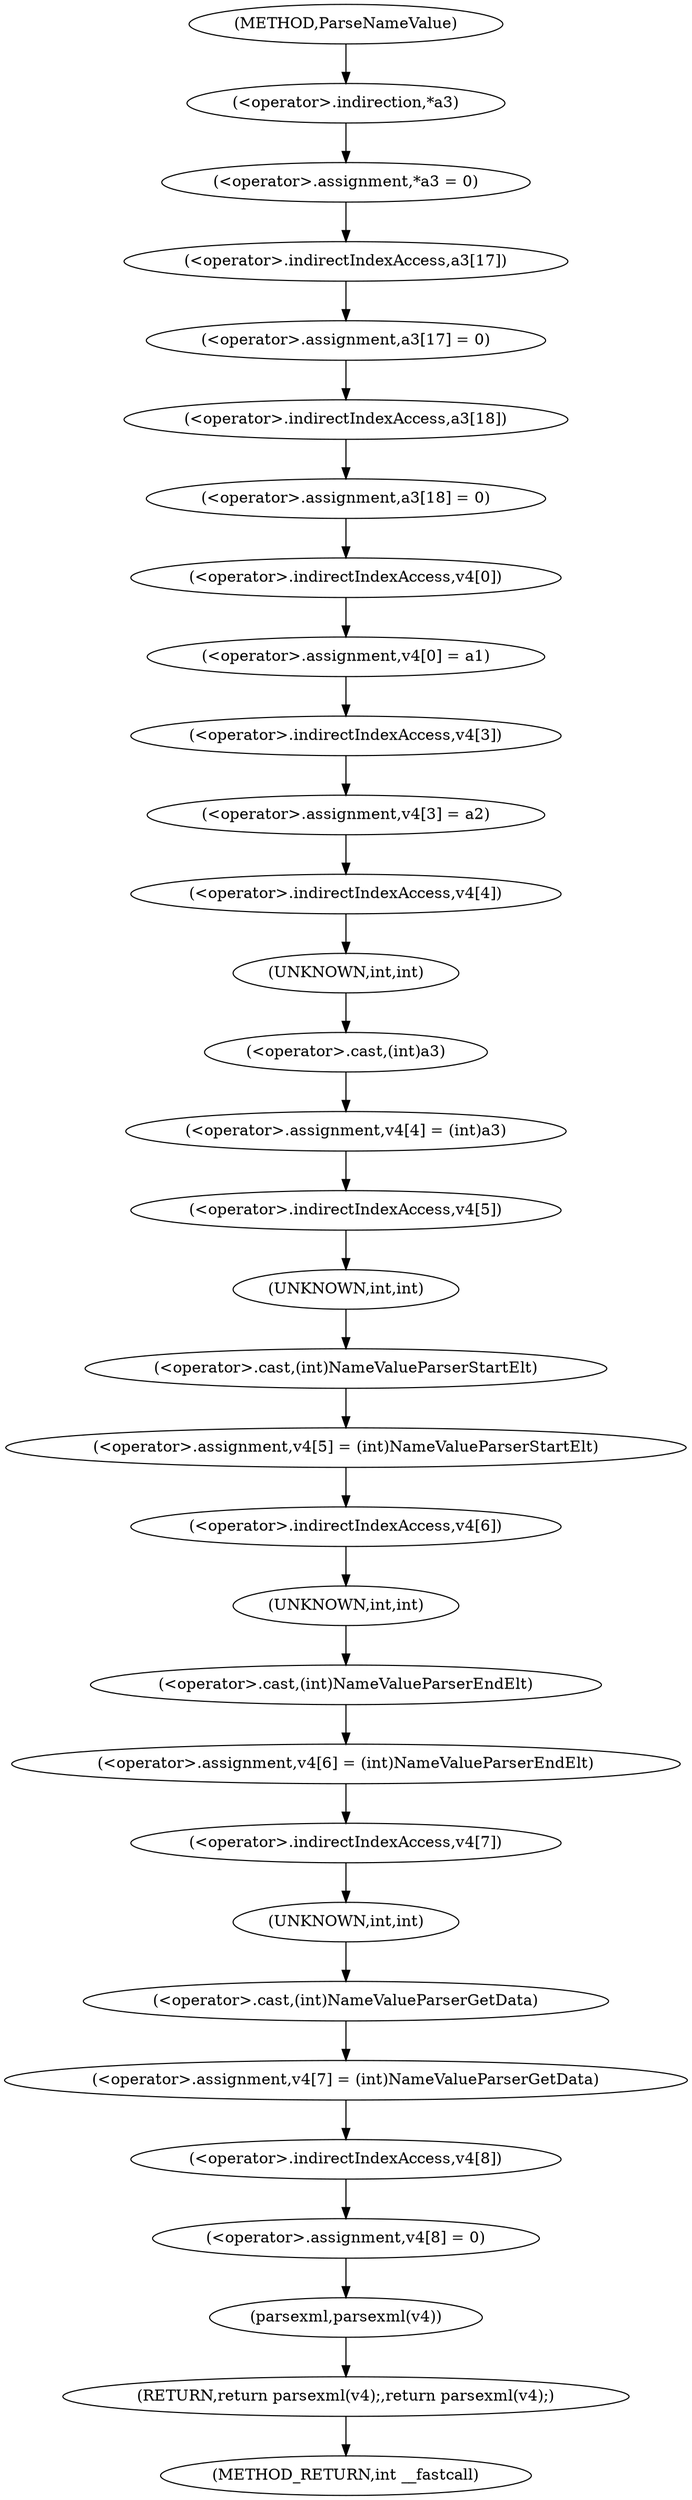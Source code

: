 digraph ParseNameValue {  
"1000108" [label = "(<operator>.assignment,*a3 = 0)" ]
"1000109" [label = "(<operator>.indirection,*a3)" ]
"1000112" [label = "(<operator>.assignment,a3[17] = 0)" ]
"1000113" [label = "(<operator>.indirectIndexAccess,a3[17])" ]
"1000117" [label = "(<operator>.assignment,a3[18] = 0)" ]
"1000118" [label = "(<operator>.indirectIndexAccess,a3[18])" ]
"1000122" [label = "(<operator>.assignment,v4[0] = a1)" ]
"1000123" [label = "(<operator>.indirectIndexAccess,v4[0])" ]
"1000127" [label = "(<operator>.assignment,v4[3] = a2)" ]
"1000128" [label = "(<operator>.indirectIndexAccess,v4[3])" ]
"1000132" [label = "(<operator>.assignment,v4[4] = (int)a3)" ]
"1000133" [label = "(<operator>.indirectIndexAccess,v4[4])" ]
"1000136" [label = "(<operator>.cast,(int)a3)" ]
"1000137" [label = "(UNKNOWN,int,int)" ]
"1000139" [label = "(<operator>.assignment,v4[5] = (int)NameValueParserStartElt)" ]
"1000140" [label = "(<operator>.indirectIndexAccess,v4[5])" ]
"1000143" [label = "(<operator>.cast,(int)NameValueParserStartElt)" ]
"1000144" [label = "(UNKNOWN,int,int)" ]
"1000146" [label = "(<operator>.assignment,v4[6] = (int)NameValueParserEndElt)" ]
"1000147" [label = "(<operator>.indirectIndexAccess,v4[6])" ]
"1000150" [label = "(<operator>.cast,(int)NameValueParserEndElt)" ]
"1000151" [label = "(UNKNOWN,int,int)" ]
"1000153" [label = "(<operator>.assignment,v4[7] = (int)NameValueParserGetData)" ]
"1000154" [label = "(<operator>.indirectIndexAccess,v4[7])" ]
"1000157" [label = "(<operator>.cast,(int)NameValueParserGetData)" ]
"1000158" [label = "(UNKNOWN,int,int)" ]
"1000160" [label = "(<operator>.assignment,v4[8] = 0)" ]
"1000161" [label = "(<operator>.indirectIndexAccess,v4[8])" ]
"1000165" [label = "(RETURN,return parsexml(v4);,return parsexml(v4);)" ]
"1000166" [label = "(parsexml,parsexml(v4))" ]
"1000102" [label = "(METHOD,ParseNameValue)" ]
"1000168" [label = "(METHOD_RETURN,int __fastcall)" ]
  "1000108" -> "1000113" 
  "1000109" -> "1000108" 
  "1000112" -> "1000118" 
  "1000113" -> "1000112" 
  "1000117" -> "1000123" 
  "1000118" -> "1000117" 
  "1000122" -> "1000128" 
  "1000123" -> "1000122" 
  "1000127" -> "1000133" 
  "1000128" -> "1000127" 
  "1000132" -> "1000140" 
  "1000133" -> "1000137" 
  "1000136" -> "1000132" 
  "1000137" -> "1000136" 
  "1000139" -> "1000147" 
  "1000140" -> "1000144" 
  "1000143" -> "1000139" 
  "1000144" -> "1000143" 
  "1000146" -> "1000154" 
  "1000147" -> "1000151" 
  "1000150" -> "1000146" 
  "1000151" -> "1000150" 
  "1000153" -> "1000161" 
  "1000154" -> "1000158" 
  "1000157" -> "1000153" 
  "1000158" -> "1000157" 
  "1000160" -> "1000166" 
  "1000161" -> "1000160" 
  "1000165" -> "1000168" 
  "1000166" -> "1000165" 
  "1000102" -> "1000109" 
}
